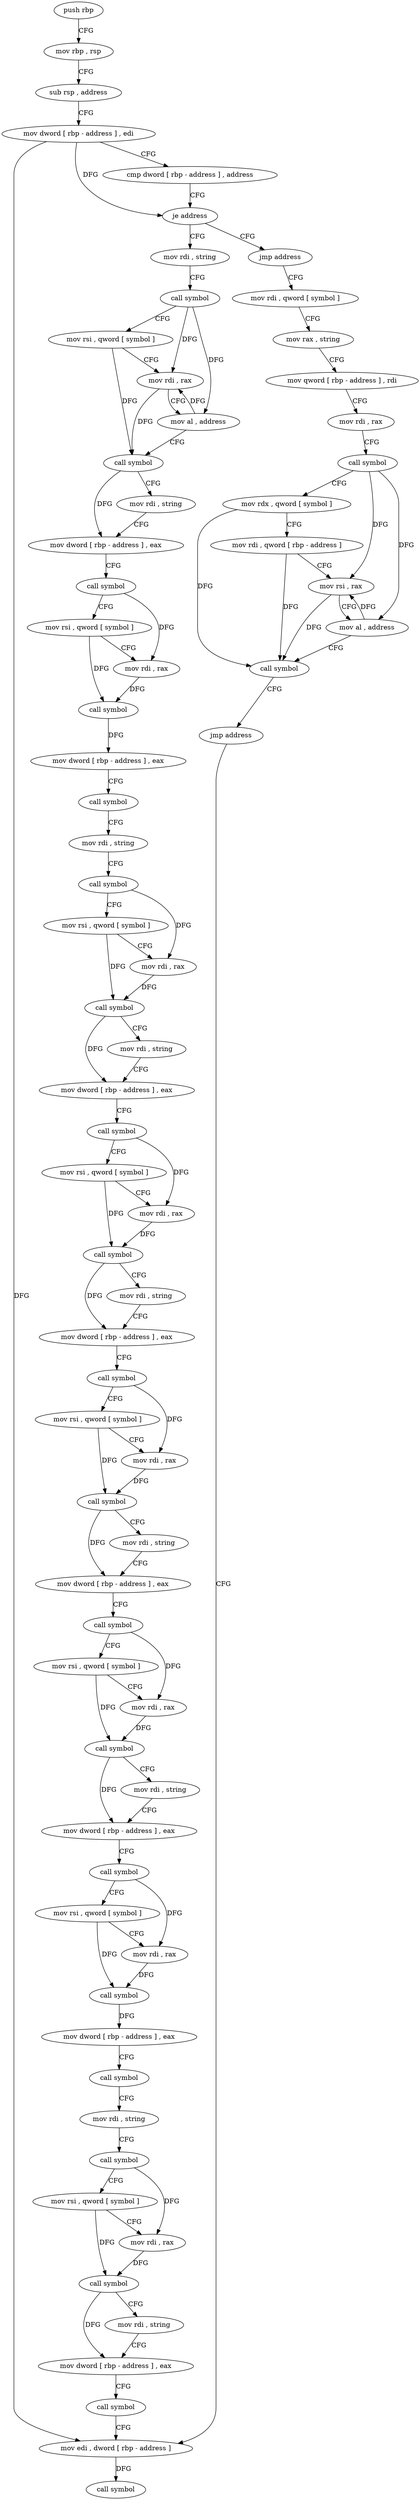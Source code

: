 digraph "func" {
"4199760" [label = "push rbp" ]
"4199761" [label = "mov rbp , rsp" ]
"4199764" [label = "sub rsp , address" ]
"4199768" [label = "mov dword [ rbp - address ] , edi" ]
"4199771" [label = "cmp dword [ rbp - address ] , address" ]
"4199775" [label = "je address" ]
"4199843" [label = "mov rdi , string" ]
"4199781" [label = "jmp address" ]
"4199853" [label = "call symbol" ]
"4199858" [label = "mov rsi , qword [ symbol ]" ]
"4199866" [label = "mov rdi , rax" ]
"4199869" [label = "mov al , address" ]
"4199871" [label = "call symbol" ]
"4199876" [label = "mov rdi , string" ]
"4199886" [label = "mov dword [ rbp - address ] , eax" ]
"4199889" [label = "call symbol" ]
"4199894" [label = "mov rsi , qword [ symbol ]" ]
"4199902" [label = "mov rdi , rax" ]
"4199905" [label = "call symbol" ]
"4199910" [label = "mov dword [ rbp - address ] , eax" ]
"4199913" [label = "call symbol" ]
"4199918" [label = "mov rdi , string" ]
"4199928" [label = "call symbol" ]
"4199933" [label = "mov rsi , qword [ symbol ]" ]
"4199941" [label = "mov rdi , rax" ]
"4199944" [label = "call symbol" ]
"4199949" [label = "mov rdi , string" ]
"4199959" [label = "mov dword [ rbp - address ] , eax" ]
"4199962" [label = "call symbol" ]
"4199967" [label = "mov rsi , qword [ symbol ]" ]
"4199975" [label = "mov rdi , rax" ]
"4199978" [label = "call symbol" ]
"4199983" [label = "mov rdi , string" ]
"4199993" [label = "mov dword [ rbp - address ] , eax" ]
"4199996" [label = "call symbol" ]
"4200001" [label = "mov rsi , qword [ symbol ]" ]
"4200009" [label = "mov rdi , rax" ]
"4200012" [label = "call symbol" ]
"4200017" [label = "mov rdi , string" ]
"4200027" [label = "mov dword [ rbp - address ] , eax" ]
"4200030" [label = "call symbol" ]
"4200035" [label = "mov rsi , qword [ symbol ]" ]
"4200043" [label = "mov rdi , rax" ]
"4200046" [label = "call symbol" ]
"4200051" [label = "mov rdi , string" ]
"4200061" [label = "mov dword [ rbp - address ] , eax" ]
"4200064" [label = "call symbol" ]
"4200069" [label = "mov rsi , qword [ symbol ]" ]
"4200077" [label = "mov rdi , rax" ]
"4200080" [label = "call symbol" ]
"4200085" [label = "mov dword [ rbp - address ] , eax" ]
"4200088" [label = "call symbol" ]
"4200093" [label = "mov rdi , string" ]
"4200103" [label = "call symbol" ]
"4200108" [label = "mov rsi , qword [ symbol ]" ]
"4200116" [label = "mov rdi , rax" ]
"4200119" [label = "call symbol" ]
"4200124" [label = "mov rdi , string" ]
"4200134" [label = "mov dword [ rbp - address ] , eax" ]
"4200137" [label = "call symbol" ]
"4200142" [label = "mov edi , dword [ rbp - address ]" ]
"4199786" [label = "mov rdi , qword [ symbol ]" ]
"4199794" [label = "mov rax , string" ]
"4199804" [label = "mov qword [ rbp - address ] , rdi" ]
"4199808" [label = "mov rdi , rax" ]
"4199811" [label = "call symbol" ]
"4199816" [label = "mov rdx , qword [ symbol ]" ]
"4199824" [label = "mov rdi , qword [ rbp - address ]" ]
"4199828" [label = "mov rsi , rax" ]
"4199831" [label = "mov al , address" ]
"4199833" [label = "call symbol" ]
"4199838" [label = "jmp address" ]
"4200145" [label = "call symbol" ]
"4199760" -> "4199761" [ label = "CFG" ]
"4199761" -> "4199764" [ label = "CFG" ]
"4199764" -> "4199768" [ label = "CFG" ]
"4199768" -> "4199771" [ label = "CFG" ]
"4199768" -> "4199775" [ label = "DFG" ]
"4199768" -> "4200142" [ label = "DFG" ]
"4199771" -> "4199775" [ label = "CFG" ]
"4199775" -> "4199843" [ label = "CFG" ]
"4199775" -> "4199781" [ label = "CFG" ]
"4199843" -> "4199853" [ label = "CFG" ]
"4199781" -> "4199786" [ label = "CFG" ]
"4199853" -> "4199858" [ label = "CFG" ]
"4199853" -> "4199866" [ label = "DFG" ]
"4199853" -> "4199869" [ label = "DFG" ]
"4199858" -> "4199866" [ label = "CFG" ]
"4199858" -> "4199871" [ label = "DFG" ]
"4199866" -> "4199869" [ label = "CFG" ]
"4199866" -> "4199871" [ label = "DFG" ]
"4199869" -> "4199871" [ label = "CFG" ]
"4199869" -> "4199866" [ label = "DFG" ]
"4199871" -> "4199876" [ label = "CFG" ]
"4199871" -> "4199886" [ label = "DFG" ]
"4199876" -> "4199886" [ label = "CFG" ]
"4199886" -> "4199889" [ label = "CFG" ]
"4199889" -> "4199894" [ label = "CFG" ]
"4199889" -> "4199902" [ label = "DFG" ]
"4199894" -> "4199902" [ label = "CFG" ]
"4199894" -> "4199905" [ label = "DFG" ]
"4199902" -> "4199905" [ label = "DFG" ]
"4199905" -> "4199910" [ label = "DFG" ]
"4199910" -> "4199913" [ label = "CFG" ]
"4199913" -> "4199918" [ label = "CFG" ]
"4199918" -> "4199928" [ label = "CFG" ]
"4199928" -> "4199933" [ label = "CFG" ]
"4199928" -> "4199941" [ label = "DFG" ]
"4199933" -> "4199941" [ label = "CFG" ]
"4199933" -> "4199944" [ label = "DFG" ]
"4199941" -> "4199944" [ label = "DFG" ]
"4199944" -> "4199949" [ label = "CFG" ]
"4199944" -> "4199959" [ label = "DFG" ]
"4199949" -> "4199959" [ label = "CFG" ]
"4199959" -> "4199962" [ label = "CFG" ]
"4199962" -> "4199967" [ label = "CFG" ]
"4199962" -> "4199975" [ label = "DFG" ]
"4199967" -> "4199975" [ label = "CFG" ]
"4199967" -> "4199978" [ label = "DFG" ]
"4199975" -> "4199978" [ label = "DFG" ]
"4199978" -> "4199983" [ label = "CFG" ]
"4199978" -> "4199993" [ label = "DFG" ]
"4199983" -> "4199993" [ label = "CFG" ]
"4199993" -> "4199996" [ label = "CFG" ]
"4199996" -> "4200001" [ label = "CFG" ]
"4199996" -> "4200009" [ label = "DFG" ]
"4200001" -> "4200009" [ label = "CFG" ]
"4200001" -> "4200012" [ label = "DFG" ]
"4200009" -> "4200012" [ label = "DFG" ]
"4200012" -> "4200017" [ label = "CFG" ]
"4200012" -> "4200027" [ label = "DFG" ]
"4200017" -> "4200027" [ label = "CFG" ]
"4200027" -> "4200030" [ label = "CFG" ]
"4200030" -> "4200035" [ label = "CFG" ]
"4200030" -> "4200043" [ label = "DFG" ]
"4200035" -> "4200043" [ label = "CFG" ]
"4200035" -> "4200046" [ label = "DFG" ]
"4200043" -> "4200046" [ label = "DFG" ]
"4200046" -> "4200051" [ label = "CFG" ]
"4200046" -> "4200061" [ label = "DFG" ]
"4200051" -> "4200061" [ label = "CFG" ]
"4200061" -> "4200064" [ label = "CFG" ]
"4200064" -> "4200069" [ label = "CFG" ]
"4200064" -> "4200077" [ label = "DFG" ]
"4200069" -> "4200077" [ label = "CFG" ]
"4200069" -> "4200080" [ label = "DFG" ]
"4200077" -> "4200080" [ label = "DFG" ]
"4200080" -> "4200085" [ label = "DFG" ]
"4200085" -> "4200088" [ label = "CFG" ]
"4200088" -> "4200093" [ label = "CFG" ]
"4200093" -> "4200103" [ label = "CFG" ]
"4200103" -> "4200108" [ label = "CFG" ]
"4200103" -> "4200116" [ label = "DFG" ]
"4200108" -> "4200116" [ label = "CFG" ]
"4200108" -> "4200119" [ label = "DFG" ]
"4200116" -> "4200119" [ label = "DFG" ]
"4200119" -> "4200124" [ label = "CFG" ]
"4200119" -> "4200134" [ label = "DFG" ]
"4200124" -> "4200134" [ label = "CFG" ]
"4200134" -> "4200137" [ label = "CFG" ]
"4200137" -> "4200142" [ label = "CFG" ]
"4200142" -> "4200145" [ label = "DFG" ]
"4199786" -> "4199794" [ label = "CFG" ]
"4199794" -> "4199804" [ label = "CFG" ]
"4199804" -> "4199808" [ label = "CFG" ]
"4199808" -> "4199811" [ label = "CFG" ]
"4199811" -> "4199816" [ label = "CFG" ]
"4199811" -> "4199828" [ label = "DFG" ]
"4199811" -> "4199831" [ label = "DFG" ]
"4199816" -> "4199824" [ label = "CFG" ]
"4199816" -> "4199833" [ label = "DFG" ]
"4199824" -> "4199828" [ label = "CFG" ]
"4199824" -> "4199833" [ label = "DFG" ]
"4199828" -> "4199831" [ label = "CFG" ]
"4199828" -> "4199833" [ label = "DFG" ]
"4199831" -> "4199833" [ label = "CFG" ]
"4199831" -> "4199828" [ label = "DFG" ]
"4199833" -> "4199838" [ label = "CFG" ]
"4199838" -> "4200142" [ label = "CFG" ]
}
